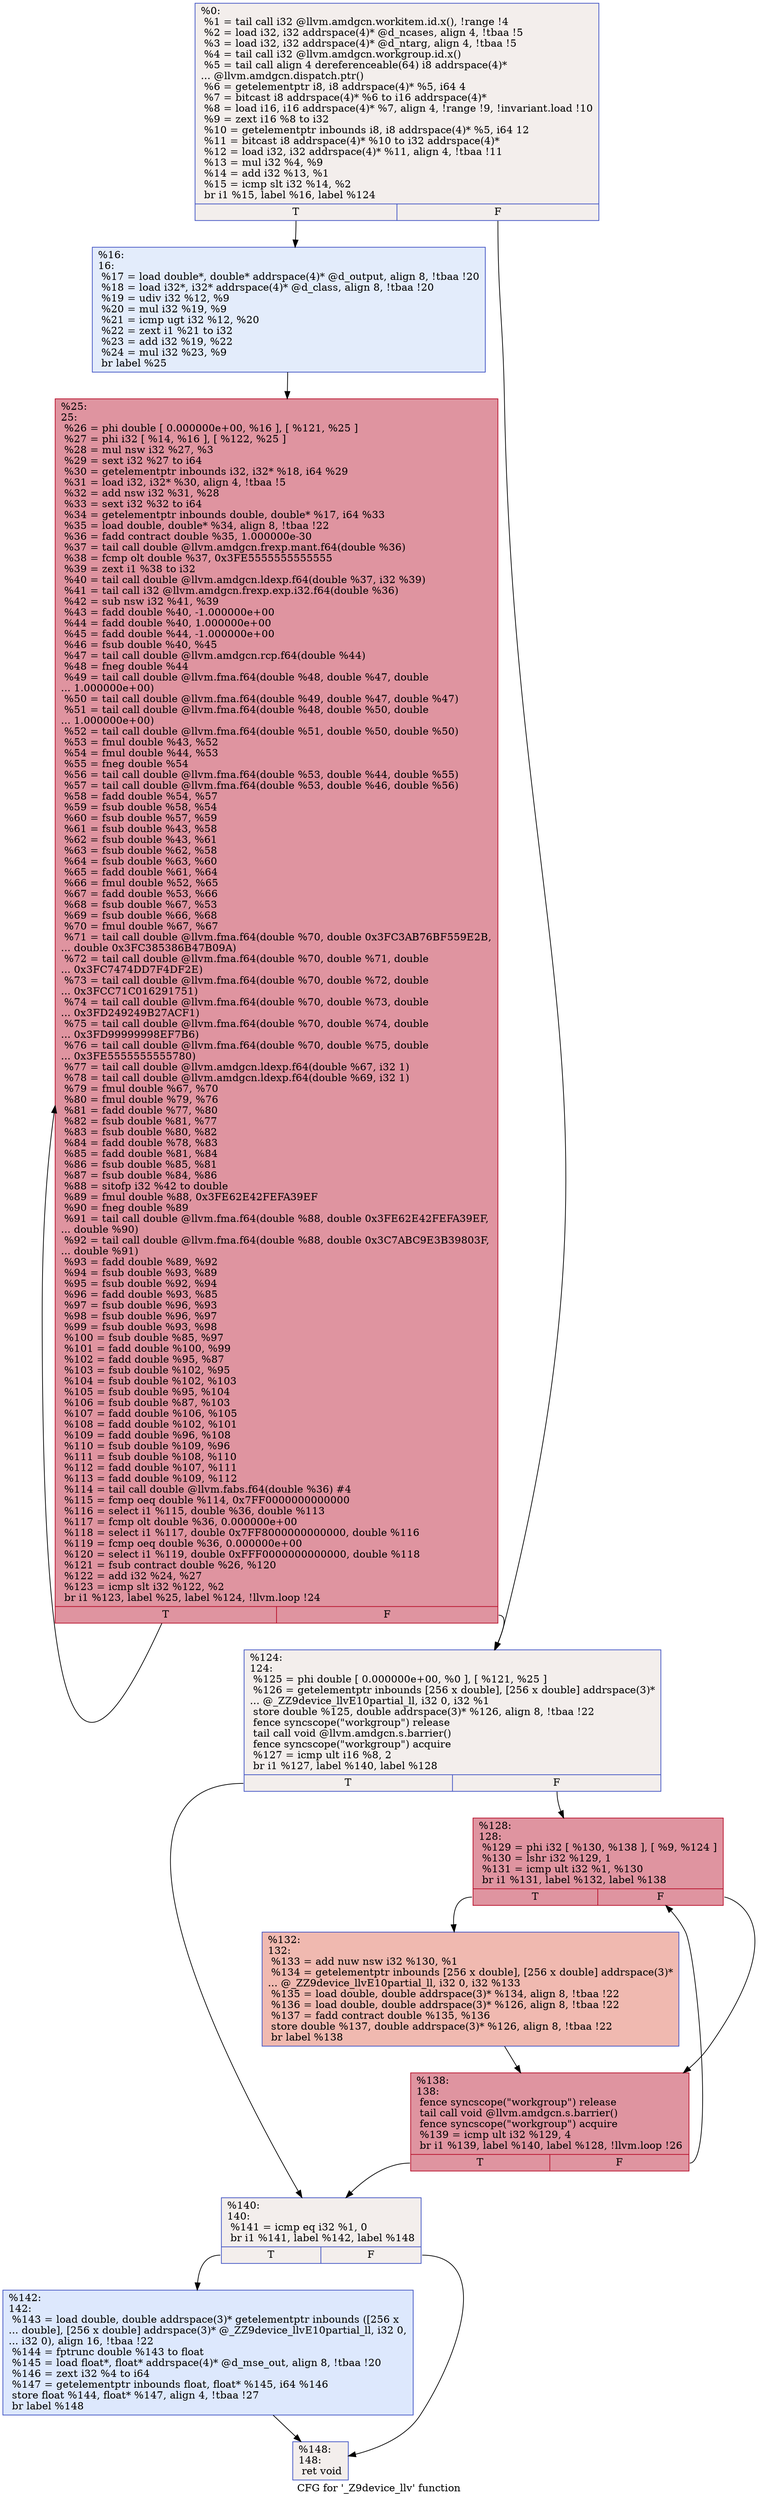 digraph "CFG for '_Z9device_llv' function" {
	label="CFG for '_Z9device_llv' function";

	Node0x58e0f10 [shape=record,color="#3d50c3ff", style=filled, fillcolor="#e3d9d370",label="{%0:\l  %1 = tail call i32 @llvm.amdgcn.workitem.id.x(), !range !4\l  %2 = load i32, i32 addrspace(4)* @d_ncases, align 4, !tbaa !5\l  %3 = load i32, i32 addrspace(4)* @d_ntarg, align 4, !tbaa !5\l  %4 = tail call i32 @llvm.amdgcn.workgroup.id.x()\l  %5 = tail call align 4 dereferenceable(64) i8 addrspace(4)*\l... @llvm.amdgcn.dispatch.ptr()\l  %6 = getelementptr i8, i8 addrspace(4)* %5, i64 4\l  %7 = bitcast i8 addrspace(4)* %6 to i16 addrspace(4)*\l  %8 = load i16, i16 addrspace(4)* %7, align 4, !range !9, !invariant.load !10\l  %9 = zext i16 %8 to i32\l  %10 = getelementptr inbounds i8, i8 addrspace(4)* %5, i64 12\l  %11 = bitcast i8 addrspace(4)* %10 to i32 addrspace(4)*\l  %12 = load i32, i32 addrspace(4)* %11, align 4, !tbaa !11\l  %13 = mul i32 %4, %9\l  %14 = add i32 %13, %1\l  %15 = icmp slt i32 %14, %2\l  br i1 %15, label %16, label %124\l|{<s0>T|<s1>F}}"];
	Node0x58e0f10:s0 -> Node0x58e26c0;
	Node0x58e0f10:s1 -> Node0x58e33c0;
	Node0x58e26c0 [shape=record,color="#3d50c3ff", style=filled, fillcolor="#bfd3f670",label="{%16:\l16:                                               \l  %17 = load double*, double* addrspace(4)* @d_output, align 8, !tbaa !20\l  %18 = load i32*, i32* addrspace(4)* @d_class, align 8, !tbaa !20\l  %19 = udiv i32 %12, %9\l  %20 = mul i32 %19, %9\l  %21 = icmp ugt i32 %12, %20\l  %22 = zext i1 %21 to i32\l  %23 = add i32 %19, %22\l  %24 = mul i32 %23, %9\l  br label %25\l}"];
	Node0x58e26c0 -> Node0x58e40d0;
	Node0x58e40d0 [shape=record,color="#b70d28ff", style=filled, fillcolor="#b70d2870",label="{%25:\l25:                                               \l  %26 = phi double [ 0.000000e+00, %16 ], [ %121, %25 ]\l  %27 = phi i32 [ %14, %16 ], [ %122, %25 ]\l  %28 = mul nsw i32 %27, %3\l  %29 = sext i32 %27 to i64\l  %30 = getelementptr inbounds i32, i32* %18, i64 %29\l  %31 = load i32, i32* %30, align 4, !tbaa !5\l  %32 = add nsw i32 %31, %28\l  %33 = sext i32 %32 to i64\l  %34 = getelementptr inbounds double, double* %17, i64 %33\l  %35 = load double, double* %34, align 8, !tbaa !22\l  %36 = fadd contract double %35, 1.000000e-30\l  %37 = tail call double @llvm.amdgcn.frexp.mant.f64(double %36)\l  %38 = fcmp olt double %37, 0x3FE5555555555555\l  %39 = zext i1 %38 to i32\l  %40 = tail call double @llvm.amdgcn.ldexp.f64(double %37, i32 %39)\l  %41 = tail call i32 @llvm.amdgcn.frexp.exp.i32.f64(double %36)\l  %42 = sub nsw i32 %41, %39\l  %43 = fadd double %40, -1.000000e+00\l  %44 = fadd double %40, 1.000000e+00\l  %45 = fadd double %44, -1.000000e+00\l  %46 = fsub double %40, %45\l  %47 = tail call double @llvm.amdgcn.rcp.f64(double %44)\l  %48 = fneg double %44\l  %49 = tail call double @llvm.fma.f64(double %48, double %47, double\l... 1.000000e+00)\l  %50 = tail call double @llvm.fma.f64(double %49, double %47, double %47)\l  %51 = tail call double @llvm.fma.f64(double %48, double %50, double\l... 1.000000e+00)\l  %52 = tail call double @llvm.fma.f64(double %51, double %50, double %50)\l  %53 = fmul double %43, %52\l  %54 = fmul double %44, %53\l  %55 = fneg double %54\l  %56 = tail call double @llvm.fma.f64(double %53, double %44, double %55)\l  %57 = tail call double @llvm.fma.f64(double %53, double %46, double %56)\l  %58 = fadd double %54, %57\l  %59 = fsub double %58, %54\l  %60 = fsub double %57, %59\l  %61 = fsub double %43, %58\l  %62 = fsub double %43, %61\l  %63 = fsub double %62, %58\l  %64 = fsub double %63, %60\l  %65 = fadd double %61, %64\l  %66 = fmul double %52, %65\l  %67 = fadd double %53, %66\l  %68 = fsub double %67, %53\l  %69 = fsub double %66, %68\l  %70 = fmul double %67, %67\l  %71 = tail call double @llvm.fma.f64(double %70, double 0x3FC3AB76BF559E2B,\l... double 0x3FC385386B47B09A)\l  %72 = tail call double @llvm.fma.f64(double %70, double %71, double\l... 0x3FC7474DD7F4DF2E)\l  %73 = tail call double @llvm.fma.f64(double %70, double %72, double\l... 0x3FCC71C016291751)\l  %74 = tail call double @llvm.fma.f64(double %70, double %73, double\l... 0x3FD249249B27ACF1)\l  %75 = tail call double @llvm.fma.f64(double %70, double %74, double\l... 0x3FD99999998EF7B6)\l  %76 = tail call double @llvm.fma.f64(double %70, double %75, double\l... 0x3FE5555555555780)\l  %77 = tail call double @llvm.amdgcn.ldexp.f64(double %67, i32 1)\l  %78 = tail call double @llvm.amdgcn.ldexp.f64(double %69, i32 1)\l  %79 = fmul double %67, %70\l  %80 = fmul double %79, %76\l  %81 = fadd double %77, %80\l  %82 = fsub double %81, %77\l  %83 = fsub double %80, %82\l  %84 = fadd double %78, %83\l  %85 = fadd double %81, %84\l  %86 = fsub double %85, %81\l  %87 = fsub double %84, %86\l  %88 = sitofp i32 %42 to double\l  %89 = fmul double %88, 0x3FE62E42FEFA39EF\l  %90 = fneg double %89\l  %91 = tail call double @llvm.fma.f64(double %88, double 0x3FE62E42FEFA39EF,\l... double %90)\l  %92 = tail call double @llvm.fma.f64(double %88, double 0x3C7ABC9E3B39803F,\l... double %91)\l  %93 = fadd double %89, %92\l  %94 = fsub double %93, %89\l  %95 = fsub double %92, %94\l  %96 = fadd double %93, %85\l  %97 = fsub double %96, %93\l  %98 = fsub double %96, %97\l  %99 = fsub double %93, %98\l  %100 = fsub double %85, %97\l  %101 = fadd double %100, %99\l  %102 = fadd double %95, %87\l  %103 = fsub double %102, %95\l  %104 = fsub double %102, %103\l  %105 = fsub double %95, %104\l  %106 = fsub double %87, %103\l  %107 = fadd double %106, %105\l  %108 = fadd double %102, %101\l  %109 = fadd double %96, %108\l  %110 = fsub double %109, %96\l  %111 = fsub double %108, %110\l  %112 = fadd double %107, %111\l  %113 = fadd double %109, %112\l  %114 = tail call double @llvm.fabs.f64(double %36) #4\l  %115 = fcmp oeq double %114, 0x7FF0000000000000\l  %116 = select i1 %115, double %36, double %113\l  %117 = fcmp olt double %36, 0.000000e+00\l  %118 = select i1 %117, double 0x7FF8000000000000, double %116\l  %119 = fcmp oeq double %36, 0.000000e+00\l  %120 = select i1 %119, double 0xFFF0000000000000, double %118\l  %121 = fsub contract double %26, %120\l  %122 = add i32 %24, %27\l  %123 = icmp slt i32 %122, %2\l  br i1 %123, label %25, label %124, !llvm.loop !24\l|{<s0>T|<s1>F}}"];
	Node0x58e40d0:s0 -> Node0x58e40d0;
	Node0x58e40d0:s1 -> Node0x58e33c0;
	Node0x58e33c0 [shape=record,color="#3d50c3ff", style=filled, fillcolor="#e3d9d370",label="{%124:\l124:                                              \l  %125 = phi double [ 0.000000e+00, %0 ], [ %121, %25 ]\l  %126 = getelementptr inbounds [256 x double], [256 x double] addrspace(3)*\l... @_ZZ9device_llvE10partial_ll, i32 0, i32 %1\l  store double %125, double addrspace(3)* %126, align 8, !tbaa !22\l  fence syncscope(\"workgroup\") release\l  tail call void @llvm.amdgcn.s.barrier()\l  fence syncscope(\"workgroup\") acquire\l  %127 = icmp ult i16 %8, 2\l  br i1 %127, label %140, label %128\l|{<s0>T|<s1>F}}"];
	Node0x58e33c0:s0 -> Node0x58eaba0;
	Node0x58e33c0:s1 -> Node0x58eac30;
	Node0x58eac30 [shape=record,color="#b70d28ff", style=filled, fillcolor="#b70d2870",label="{%128:\l128:                                              \l  %129 = phi i32 [ %130, %138 ], [ %9, %124 ]\l  %130 = lshr i32 %129, 1\l  %131 = icmp ult i32 %1, %130\l  br i1 %131, label %132, label %138\l|{<s0>T|<s1>F}}"];
	Node0x58eac30:s0 -> Node0x58e73b0;
	Node0x58eac30:s1 -> Node0x58e7150;
	Node0x58e73b0 [shape=record,color="#3d50c3ff", style=filled, fillcolor="#de614d70",label="{%132:\l132:                                              \l  %133 = add nuw nsw i32 %130, %1\l  %134 = getelementptr inbounds [256 x double], [256 x double] addrspace(3)*\l... @_ZZ9device_llvE10partial_ll, i32 0, i32 %133\l  %135 = load double, double addrspace(3)* %134, align 8, !tbaa !22\l  %136 = load double, double addrspace(3)* %126, align 8, !tbaa !22\l  %137 = fadd contract double %135, %136\l  store double %137, double addrspace(3)* %126, align 8, !tbaa !22\l  br label %138\l}"];
	Node0x58e73b0 -> Node0x58e7150;
	Node0x58e7150 [shape=record,color="#b70d28ff", style=filled, fillcolor="#b70d2870",label="{%138:\l138:                                              \l  fence syncscope(\"workgroup\") release\l  tail call void @llvm.amdgcn.s.barrier()\l  fence syncscope(\"workgroup\") acquire\l  %139 = icmp ult i32 %129, 4\l  br i1 %139, label %140, label %128, !llvm.loop !26\l|{<s0>T|<s1>F}}"];
	Node0x58e7150:s0 -> Node0x58eaba0;
	Node0x58e7150:s1 -> Node0x58eac30;
	Node0x58eaba0 [shape=record,color="#3d50c3ff", style=filled, fillcolor="#e3d9d370",label="{%140:\l140:                                              \l  %141 = icmp eq i32 %1, 0\l  br i1 %141, label %142, label %148\l|{<s0>T|<s1>F}}"];
	Node0x58eaba0:s0 -> Node0x58ebd00;
	Node0x58eaba0:s1 -> Node0x58ebd50;
	Node0x58ebd00 [shape=record,color="#3d50c3ff", style=filled, fillcolor="#b2ccfb70",label="{%142:\l142:                                              \l  %143 = load double, double addrspace(3)* getelementptr inbounds ([256 x\l... double], [256 x double] addrspace(3)* @_ZZ9device_llvE10partial_ll, i32 0,\l... i32 0), align 16, !tbaa !22\l  %144 = fptrunc double %143 to float\l  %145 = load float*, float* addrspace(4)* @d_mse_out, align 8, !tbaa !20\l  %146 = zext i32 %4 to i64\l  %147 = getelementptr inbounds float, float* %145, i64 %146\l  store float %144, float* %147, align 4, !tbaa !27\l  br label %148\l}"];
	Node0x58ebd00 -> Node0x58ebd50;
	Node0x58ebd50 [shape=record,color="#3d50c3ff", style=filled, fillcolor="#e3d9d370",label="{%148:\l148:                                              \l  ret void\l}"];
}
